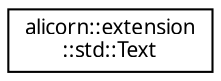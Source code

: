 digraph "Иерархия классов. Графический вид."
{
 // INTERACTIVE_SVG=YES
  edge [fontname="Verdana",fontsize="10",labelfontname="Verdana",labelfontsize="10"];
  node [fontname="Verdana",fontsize="10",shape=record];
  rankdir="LR";
  Node1 [label="alicorn::extension\l::std::Text",height=0.2,width=0.4,color="black", fillcolor="white", style="filled",URL="$a00143.html",tooltip="Класс входит в Проект Std   Класс для работы с текстом (как с набором строк). "];
}
